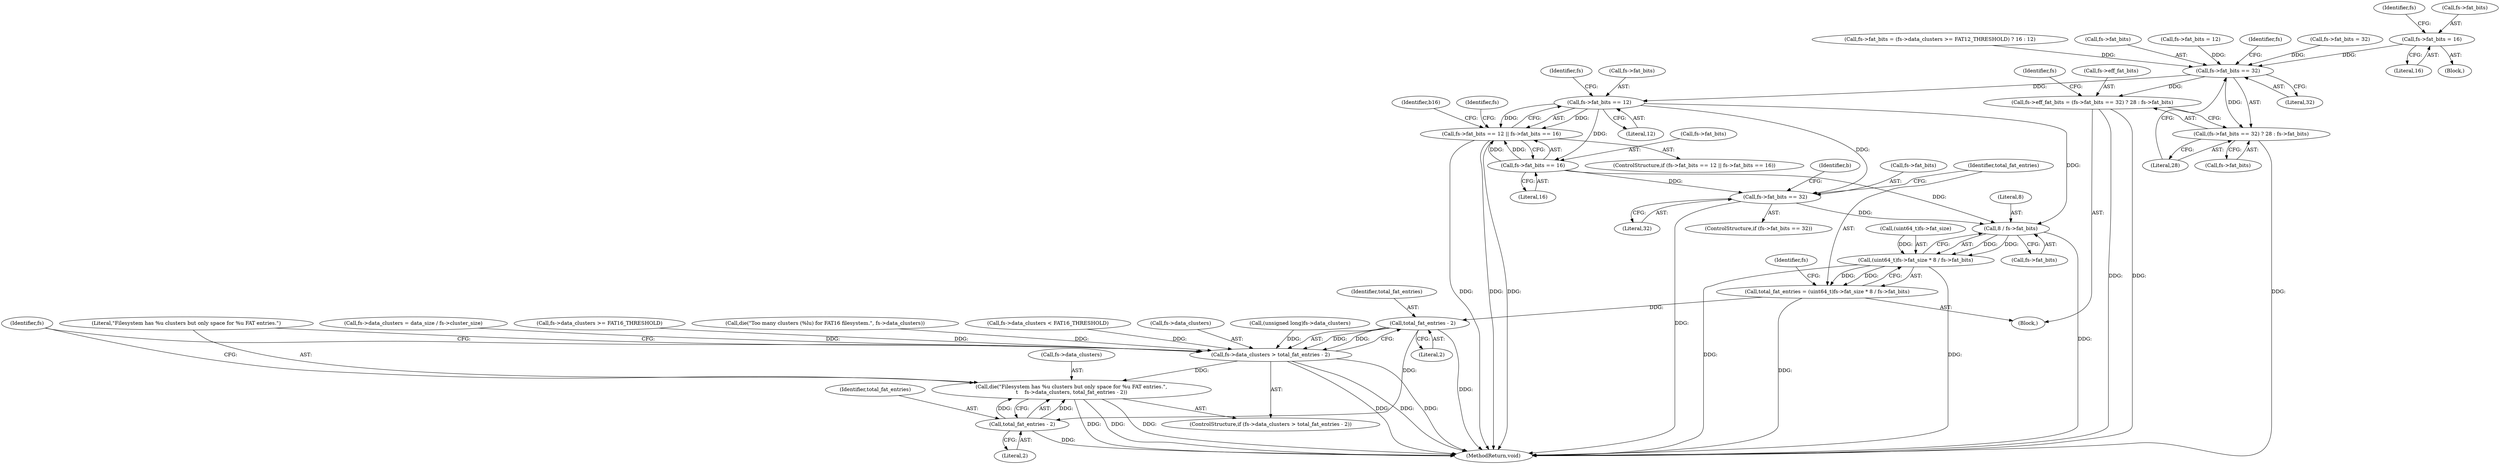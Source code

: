 digraph "0_dosfstools_e8eff147e9da1185f9afd5b25948153a3b97cf52_0@pointer" {
"1000468" [label="(Call,fs->fat_bits = 16)"];
"1000509" [label="(Call,fs->fat_bits == 32)"];
"1000504" [label="(Call,fs->eff_fat_bits = (fs->fat_bits == 32) ? 28 : fs->fat_bits)"];
"1000508" [label="(Call,(fs->fat_bits == 32) ? 28 : fs->fat_bits)"];
"1000535" [label="(Call,fs->fat_bits == 12)"];
"1000534" [label="(Call,fs->fat_bits == 12 || fs->fat_bits == 16)"];
"1000540" [label="(Call,fs->fat_bits == 16)"];
"1000575" [label="(Call,fs->fat_bits == 32)"];
"1000610" [label="(Call,8 / fs->fat_bits)"];
"1000604" [label="(Call,(uint64_t)fs->fat_size * 8 / fs->fat_bits)"];
"1000602" [label="(Call,total_fat_entries = (uint64_t)fs->fat_size * 8 / fs->fat_bits)"];
"1000620" [label="(Call,total_fat_entries - 2)"];
"1000616" [label="(Call,fs->data_clusters > total_fat_entries - 2)"];
"1000623" [label="(Call,die(\"Filesystem has %u clusters but only space for %u FAT entries.\",\n\t    fs->data_clusters, total_fat_entries - 2))"];
"1000628" [label="(Call,total_fat_entries - 2)"];
"1000630" [label="(Literal,2)"];
"1000603" [label="(Identifier,total_fat_entries)"];
"1000624" [label="(Literal,\"Filesystem has %u clusters but only space for %u FAT entries.\")"];
"1000611" [label="(Literal,8)"];
"1000629" [label="(Identifier,total_fat_entries)"];
"1000520" [label="(Identifier,fs)"];
"1000612" [label="(Call,fs->fat_bits)"];
"1000457" [label="(Call,die(\"Too many clusters (%lu) for FAT16 filesystem.\", fs->data_clusters))"];
"1000397" [label="(Call,fs->data_clusters < FAT16_THRESHOLD)"];
"1000539" [label="(Literal,12)"];
"1000478" [label="(Identifier,fs)"];
"1000615" [label="(ControlStructure,if (fs->data_clusters > total_fat_entries - 2))"];
"1000623" [label="(Call,die(\"Filesystem has %u clusters but only space for %u FAT entries.\",\n\t    fs->data_clusters, total_fat_entries - 2))"];
"1000604" [label="(Call,(uint64_t)fs->fat_size * 8 / fs->fat_bits)"];
"1000621" [label="(Identifier,total_fat_entries)"];
"1000618" [label="(Identifier,fs)"];
"1000622" [label="(Literal,2)"];
"1000687" [label="(MethodReturn,void)"];
"1000620" [label="(Call,total_fat_entries - 2)"];
"1000499" [label="(Call,fs->fat_bits = 12)"];
"1000542" [label="(Identifier,fs)"];
"1000628" [label="(Call,total_fat_entries - 2)"];
"1000616" [label="(Call,fs->data_clusters > total_fat_entries - 2)"];
"1000635" [label="(Identifier,fs)"];
"1000584" [label="(Identifier,b)"];
"1000577" [label="(Identifier,fs)"];
"1000541" [label="(Call,fs->fat_bits)"];
"1000536" [label="(Call,fs->fat_bits)"];
"1000516" [label="(Identifier,fs)"];
"1000535" [label="(Call,fs->fat_bits == 12)"];
"1000514" [label="(Literal,28)"];
"1000574" [label="(ControlStructure,if (fs->fat_bits == 32))"];
"1000605" [label="(Call,(uint64_t)fs->fat_size)"];
"1000625" [label="(Call,fs->data_clusters)"];
"1000602" [label="(Call,total_fat_entries = (uint64_t)fs->fat_size * 8 / fs->fat_bits)"];
"1000472" [label="(Literal,16)"];
"1000468" [label="(Call,fs->fat_bits = 16)"];
"1000348" [label="(Call,fs->fat_bits = 32)"];
"1000439" [label="(Call,fs->fat_bits = (fs->data_clusters >= FAT12_THRESHOLD) ? 16 : 12)"];
"1000504" [label="(Call,fs->eff_fat_bits = (fs->fat_bits == 32) ? 28 : fs->fat_bits)"];
"1000576" [label="(Call,fs->fat_bits)"];
"1000617" [label="(Call,fs->data_clusters)"];
"1000510" [label="(Call,fs->fat_bits)"];
"1000404" [label="(Call,(unsigned long)fs->data_clusters)"];
"1000469" [label="(Call,fs->fat_bits)"];
"1000533" [label="(ControlStructure,if (fs->fat_bits == 12 || fs->fat_bits == 16))"];
"1000467" [label="(Block,)"];
"1000544" [label="(Literal,16)"];
"1000575" [label="(Call,fs->fat_bits == 32)"];
"1000548" [label="(Identifier,b16)"];
"1000313" [label="(Call,fs->data_clusters = data_size / fs->cluster_size)"];
"1000452" [label="(Call,fs->data_clusters >= FAT16_THRESHOLD)"];
"1000534" [label="(Call,fs->fat_bits == 12 || fs->fat_bits == 16)"];
"1000508" [label="(Call,(fs->fat_bits == 32) ? 28 : fs->fat_bits)"];
"1000505" [label="(Call,fs->eff_fat_bits)"];
"1000513" [label="(Literal,32)"];
"1000540" [label="(Call,fs->fat_bits == 16)"];
"1000509" [label="(Call,fs->fat_bits == 32)"];
"1000515" [label="(Call,fs->fat_bits)"];
"1000610" [label="(Call,8 / fs->fat_bits)"];
"1000579" [label="(Literal,32)"];
"1000117" [label="(Block,)"];
"1000468" -> "1000467"  [label="AST: "];
"1000468" -> "1000472"  [label="CFG: "];
"1000469" -> "1000468"  [label="AST: "];
"1000472" -> "1000468"  [label="AST: "];
"1000478" -> "1000468"  [label="CFG: "];
"1000468" -> "1000509"  [label="DDG: "];
"1000509" -> "1000508"  [label="AST: "];
"1000509" -> "1000513"  [label="CFG: "];
"1000510" -> "1000509"  [label="AST: "];
"1000513" -> "1000509"  [label="AST: "];
"1000514" -> "1000509"  [label="CFG: "];
"1000516" -> "1000509"  [label="CFG: "];
"1000509" -> "1000504"  [label="DDG: "];
"1000348" -> "1000509"  [label="DDG: "];
"1000439" -> "1000509"  [label="DDG: "];
"1000499" -> "1000509"  [label="DDG: "];
"1000509" -> "1000508"  [label="DDG: "];
"1000509" -> "1000535"  [label="DDG: "];
"1000504" -> "1000117"  [label="AST: "];
"1000504" -> "1000508"  [label="CFG: "];
"1000505" -> "1000504"  [label="AST: "];
"1000508" -> "1000504"  [label="AST: "];
"1000520" -> "1000504"  [label="CFG: "];
"1000504" -> "1000687"  [label="DDG: "];
"1000504" -> "1000687"  [label="DDG: "];
"1000508" -> "1000514"  [label="CFG: "];
"1000508" -> "1000515"  [label="CFG: "];
"1000514" -> "1000508"  [label="AST: "];
"1000515" -> "1000508"  [label="AST: "];
"1000508" -> "1000687"  [label="DDG: "];
"1000535" -> "1000534"  [label="AST: "];
"1000535" -> "1000539"  [label="CFG: "];
"1000536" -> "1000535"  [label="AST: "];
"1000539" -> "1000535"  [label="AST: "];
"1000542" -> "1000535"  [label="CFG: "];
"1000534" -> "1000535"  [label="CFG: "];
"1000535" -> "1000534"  [label="DDG: "];
"1000535" -> "1000534"  [label="DDG: "];
"1000535" -> "1000540"  [label="DDG: "];
"1000535" -> "1000575"  [label="DDG: "];
"1000535" -> "1000610"  [label="DDG: "];
"1000534" -> "1000533"  [label="AST: "];
"1000534" -> "1000540"  [label="CFG: "];
"1000540" -> "1000534"  [label="AST: "];
"1000548" -> "1000534"  [label="CFG: "];
"1000577" -> "1000534"  [label="CFG: "];
"1000534" -> "1000687"  [label="DDG: "];
"1000534" -> "1000687"  [label="DDG: "];
"1000534" -> "1000687"  [label="DDG: "];
"1000540" -> "1000534"  [label="DDG: "];
"1000540" -> "1000534"  [label="DDG: "];
"1000540" -> "1000544"  [label="CFG: "];
"1000541" -> "1000540"  [label="AST: "];
"1000544" -> "1000540"  [label="AST: "];
"1000540" -> "1000575"  [label="DDG: "];
"1000540" -> "1000610"  [label="DDG: "];
"1000575" -> "1000574"  [label="AST: "];
"1000575" -> "1000579"  [label="CFG: "];
"1000576" -> "1000575"  [label="AST: "];
"1000579" -> "1000575"  [label="AST: "];
"1000584" -> "1000575"  [label="CFG: "];
"1000603" -> "1000575"  [label="CFG: "];
"1000575" -> "1000687"  [label="DDG: "];
"1000575" -> "1000610"  [label="DDG: "];
"1000610" -> "1000604"  [label="AST: "];
"1000610" -> "1000612"  [label="CFG: "];
"1000611" -> "1000610"  [label="AST: "];
"1000612" -> "1000610"  [label="AST: "];
"1000604" -> "1000610"  [label="CFG: "];
"1000610" -> "1000687"  [label="DDG: "];
"1000610" -> "1000604"  [label="DDG: "];
"1000610" -> "1000604"  [label="DDG: "];
"1000604" -> "1000602"  [label="AST: "];
"1000605" -> "1000604"  [label="AST: "];
"1000602" -> "1000604"  [label="CFG: "];
"1000604" -> "1000687"  [label="DDG: "];
"1000604" -> "1000687"  [label="DDG: "];
"1000604" -> "1000602"  [label="DDG: "];
"1000604" -> "1000602"  [label="DDG: "];
"1000605" -> "1000604"  [label="DDG: "];
"1000602" -> "1000117"  [label="AST: "];
"1000603" -> "1000602"  [label="AST: "];
"1000618" -> "1000602"  [label="CFG: "];
"1000602" -> "1000687"  [label="DDG: "];
"1000602" -> "1000620"  [label="DDG: "];
"1000620" -> "1000616"  [label="AST: "];
"1000620" -> "1000622"  [label="CFG: "];
"1000621" -> "1000620"  [label="AST: "];
"1000622" -> "1000620"  [label="AST: "];
"1000616" -> "1000620"  [label="CFG: "];
"1000620" -> "1000687"  [label="DDG: "];
"1000620" -> "1000616"  [label="DDG: "];
"1000620" -> "1000616"  [label="DDG: "];
"1000620" -> "1000628"  [label="DDG: "];
"1000616" -> "1000615"  [label="AST: "];
"1000617" -> "1000616"  [label="AST: "];
"1000624" -> "1000616"  [label="CFG: "];
"1000635" -> "1000616"  [label="CFG: "];
"1000616" -> "1000687"  [label="DDG: "];
"1000616" -> "1000687"  [label="DDG: "];
"1000616" -> "1000687"  [label="DDG: "];
"1000457" -> "1000616"  [label="DDG: "];
"1000397" -> "1000616"  [label="DDG: "];
"1000452" -> "1000616"  [label="DDG: "];
"1000404" -> "1000616"  [label="DDG: "];
"1000313" -> "1000616"  [label="DDG: "];
"1000616" -> "1000623"  [label="DDG: "];
"1000623" -> "1000615"  [label="AST: "];
"1000623" -> "1000628"  [label="CFG: "];
"1000624" -> "1000623"  [label="AST: "];
"1000625" -> "1000623"  [label="AST: "];
"1000628" -> "1000623"  [label="AST: "];
"1000635" -> "1000623"  [label="CFG: "];
"1000623" -> "1000687"  [label="DDG: "];
"1000623" -> "1000687"  [label="DDG: "];
"1000623" -> "1000687"  [label="DDG: "];
"1000628" -> "1000623"  [label="DDG: "];
"1000628" -> "1000623"  [label="DDG: "];
"1000628" -> "1000630"  [label="CFG: "];
"1000629" -> "1000628"  [label="AST: "];
"1000630" -> "1000628"  [label="AST: "];
"1000628" -> "1000687"  [label="DDG: "];
}
